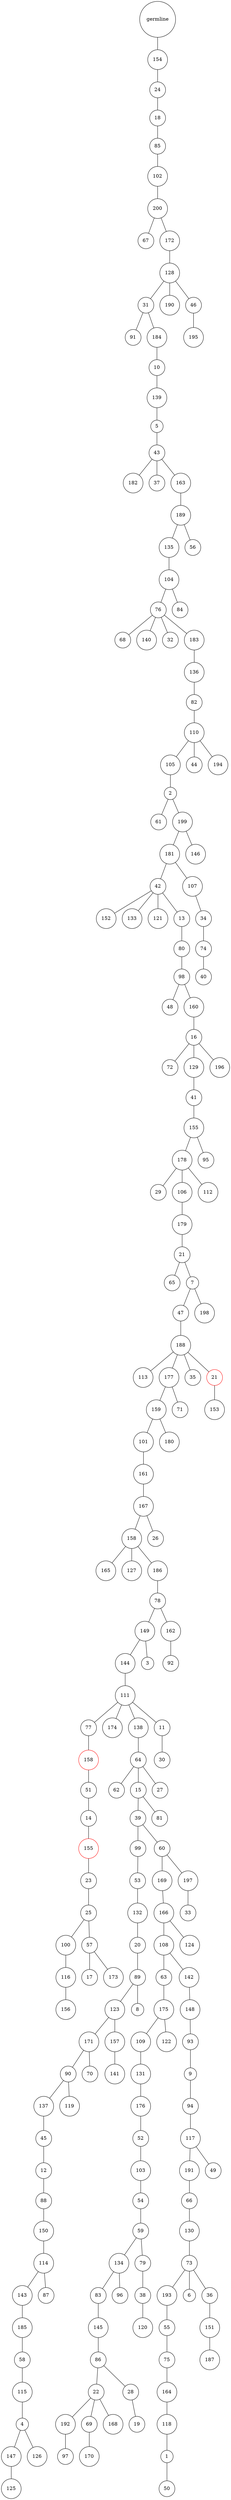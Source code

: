 graph {
	rankdir=UD;
	splines=line;
	node [shape=circle]
	"0x7f7f15084cd0" [label="germline"];
	"0x7f7f15084d00" [label="154"];
	"0x7f7f15084cd0" -- "0x7f7f15084d00" ;
	"0x7f7f15084d30" [label="24"];
	"0x7f7f15084d00" -- "0x7f7f15084d30" ;
	"0x7f7f15084d60" [label="18"];
	"0x7f7f15084d30" -- "0x7f7f15084d60" ;
	"0x7f7f15084d90" [label="85"];
	"0x7f7f15084d60" -- "0x7f7f15084d90" ;
	"0x7f7f15084dc0" [label="102"];
	"0x7f7f15084d90" -- "0x7f7f15084dc0" ;
	"0x7f7f15084df0" [label="200"];
	"0x7f7f15084dc0" -- "0x7f7f15084df0" ;
	"0x7f7f15084e20" [label="67"];
	"0x7f7f15084df0" -- "0x7f7f15084e20" ;
	"0x7f7f15084e50" [label="172"];
	"0x7f7f15084df0" -- "0x7f7f15084e50" ;
	"0x7f7f15084e80" [label="128"];
	"0x7f7f15084e50" -- "0x7f7f15084e80" ;
	"0x7f7f15084eb0" [label="31"];
	"0x7f7f15084e80" -- "0x7f7f15084eb0" ;
	"0x7f7f15084ee0" [label="91"];
	"0x7f7f15084eb0" -- "0x7f7f15084ee0" ;
	"0x7f7f15084f10" [label="184"];
	"0x7f7f15084eb0" -- "0x7f7f15084f10" ;
	"0x7f7f15084f40" [label="10"];
	"0x7f7f15084f10" -- "0x7f7f15084f40" ;
	"0x7f7f15084f70" [label="139"];
	"0x7f7f15084f40" -- "0x7f7f15084f70" ;
	"0x7f7f15084fa0" [label="5"];
	"0x7f7f15084f70" -- "0x7f7f15084fa0" ;
	"0x7f7f15084fd0" [label="43"];
	"0x7f7f15084fa0" -- "0x7f7f15084fd0" ;
	"0x7f7f15086040" [label="182"];
	"0x7f7f15084fd0" -- "0x7f7f15086040" ;
	"0x7f7f15086070" [label="37"];
	"0x7f7f15084fd0" -- "0x7f7f15086070" ;
	"0x7f7f150860a0" [label="163"];
	"0x7f7f15084fd0" -- "0x7f7f150860a0" ;
	"0x7f7f150860d0" [label="189"];
	"0x7f7f150860a0" -- "0x7f7f150860d0" ;
	"0x7f7f15086100" [label="135"];
	"0x7f7f150860d0" -- "0x7f7f15086100" ;
	"0x7f7f15086130" [label="104"];
	"0x7f7f15086100" -- "0x7f7f15086130" ;
	"0x7f7f15086160" [label="76"];
	"0x7f7f15086130" -- "0x7f7f15086160" ;
	"0x7f7f15086190" [label="68"];
	"0x7f7f15086160" -- "0x7f7f15086190" ;
	"0x7f7f150861c0" [label="140"];
	"0x7f7f15086160" -- "0x7f7f150861c0" ;
	"0x7f7f150861f0" [label="32"];
	"0x7f7f15086160" -- "0x7f7f150861f0" ;
	"0x7f7f15086220" [label="183"];
	"0x7f7f15086160" -- "0x7f7f15086220" ;
	"0x7f7f15086250" [label="136"];
	"0x7f7f15086220" -- "0x7f7f15086250" ;
	"0x7f7f15086280" [label="82"];
	"0x7f7f15086250" -- "0x7f7f15086280" ;
	"0x7f7f150862b0" [label="110"];
	"0x7f7f15086280" -- "0x7f7f150862b0" ;
	"0x7f7f150862e0" [label="105"];
	"0x7f7f150862b0" -- "0x7f7f150862e0" ;
	"0x7f7f15086310" [label="2"];
	"0x7f7f150862e0" -- "0x7f7f15086310" ;
	"0x7f7f15086340" [label="61"];
	"0x7f7f15086310" -- "0x7f7f15086340" ;
	"0x7f7f15086370" [label="199"];
	"0x7f7f15086310" -- "0x7f7f15086370" ;
	"0x7f7f150863a0" [label="181"];
	"0x7f7f15086370" -- "0x7f7f150863a0" ;
	"0x7f7f150863d0" [label="42"];
	"0x7f7f150863a0" -- "0x7f7f150863d0" ;
	"0x7f7f15086400" [label="152"];
	"0x7f7f150863d0" -- "0x7f7f15086400" ;
	"0x7f7f15086430" [label="133"];
	"0x7f7f150863d0" -- "0x7f7f15086430" ;
	"0x7f7f15086460" [label="121"];
	"0x7f7f150863d0" -- "0x7f7f15086460" ;
	"0x7f7f15086490" [label="13"];
	"0x7f7f150863d0" -- "0x7f7f15086490" ;
	"0x7f7f150864c0" [label="80"];
	"0x7f7f15086490" -- "0x7f7f150864c0" ;
	"0x7f7f150864f0" [label="98"];
	"0x7f7f150864c0" -- "0x7f7f150864f0" ;
	"0x7f7f15086520" [label="48"];
	"0x7f7f150864f0" -- "0x7f7f15086520" ;
	"0x7f7f15086550" [label="160"];
	"0x7f7f150864f0" -- "0x7f7f15086550" ;
	"0x7f7f15086580" [label="16"];
	"0x7f7f15086550" -- "0x7f7f15086580" ;
	"0x7f7f150865b0" [label="72"];
	"0x7f7f15086580" -- "0x7f7f150865b0" ;
	"0x7f7f150865e0" [label="129"];
	"0x7f7f15086580" -- "0x7f7f150865e0" ;
	"0x7f7f15086610" [label="41"];
	"0x7f7f150865e0" -- "0x7f7f15086610" ;
	"0x7f7f15086640" [label="155"];
	"0x7f7f15086610" -- "0x7f7f15086640" ;
	"0x7f7f15086670" [label="178"];
	"0x7f7f15086640" -- "0x7f7f15086670" ;
	"0x7f7f150866a0" [label="29"];
	"0x7f7f15086670" -- "0x7f7f150866a0" ;
	"0x7f7f150866d0" [label="106"];
	"0x7f7f15086670" -- "0x7f7f150866d0" ;
	"0x7f7f15086700" [label="179"];
	"0x7f7f150866d0" -- "0x7f7f15086700" ;
	"0x7f7f15086730" [label="21"];
	"0x7f7f15086700" -- "0x7f7f15086730" ;
	"0x7f7f15086760" [label="65"];
	"0x7f7f15086730" -- "0x7f7f15086760" ;
	"0x7f7f15086790" [label="7"];
	"0x7f7f15086730" -- "0x7f7f15086790" ;
	"0x7f7f150867c0" [label="47"];
	"0x7f7f15086790" -- "0x7f7f150867c0" ;
	"0x7f7f150867f0" [label="188"];
	"0x7f7f150867c0" -- "0x7f7f150867f0" ;
	"0x7f7f15086820" [label="113"];
	"0x7f7f150867f0" -- "0x7f7f15086820" ;
	"0x7f7f15086850" [label="177"];
	"0x7f7f150867f0" -- "0x7f7f15086850" ;
	"0x7f7f15086880" [label="159"];
	"0x7f7f15086850" -- "0x7f7f15086880" ;
	"0x7f7f150868b0" [label="101"];
	"0x7f7f15086880" -- "0x7f7f150868b0" ;
	"0x7f7f150868e0" [label="161"];
	"0x7f7f150868b0" -- "0x7f7f150868e0" ;
	"0x7f7f15086910" [label="167"];
	"0x7f7f150868e0" -- "0x7f7f15086910" ;
	"0x7f7f15086940" [label="158"];
	"0x7f7f15086910" -- "0x7f7f15086940" ;
	"0x7f7f15086970" [label="165"];
	"0x7f7f15086940" -- "0x7f7f15086970" ;
	"0x7f7f150869a0" [label="127"];
	"0x7f7f15086940" -- "0x7f7f150869a0" ;
	"0x7f7f150869d0" [label="186"];
	"0x7f7f15086940" -- "0x7f7f150869d0" ;
	"0x7f7f15086a00" [label="78"];
	"0x7f7f150869d0" -- "0x7f7f15086a00" ;
	"0x7f7f15086a30" [label="149"];
	"0x7f7f15086a00" -- "0x7f7f15086a30" ;
	"0x7f7f15086a60" [label="144"];
	"0x7f7f15086a30" -- "0x7f7f15086a60" ;
	"0x7f7f15086a90" [label="111"];
	"0x7f7f15086a60" -- "0x7f7f15086a90" ;
	"0x7f7f15086ac0" [label="77"];
	"0x7f7f15086a90" -- "0x7f7f15086ac0" ;
	"0x7f7f15086af0" [label="158",color="red"];
	"0x7f7f15086ac0" -- "0x7f7f15086af0" ;
	"0x7f7f15086b20" [label="51"];
	"0x7f7f15086af0" -- "0x7f7f15086b20" ;
	"0x7f7f15086b50" [label="14"];
	"0x7f7f15086b20" -- "0x7f7f15086b50" ;
	"0x7f7f15086b80" [label="155",color="red"];
	"0x7f7f15086b50" -- "0x7f7f15086b80" ;
	"0x7f7f15086bb0" [label="23"];
	"0x7f7f15086b80" -- "0x7f7f15086bb0" ;
	"0x7f7f15086be0" [label="25"];
	"0x7f7f15086bb0" -- "0x7f7f15086be0" ;
	"0x7f7f15086c10" [label="100"];
	"0x7f7f15086be0" -- "0x7f7f15086c10" ;
	"0x7f7f15086c40" [label="116"];
	"0x7f7f15086c10" -- "0x7f7f15086c40" ;
	"0x7f7f15086c70" [label="156"];
	"0x7f7f15086c40" -- "0x7f7f15086c70" ;
	"0x7f7f15086ca0" [label="57"];
	"0x7f7f15086be0" -- "0x7f7f15086ca0" ;
	"0x7f7f15086cd0" [label="17"];
	"0x7f7f15086ca0" -- "0x7f7f15086cd0" ;
	"0x7f7f15086d00" [label="173"];
	"0x7f7f15086ca0" -- "0x7f7f15086d00" ;
	"0x7f7f15086d30" [label="174"];
	"0x7f7f15086a90" -- "0x7f7f15086d30" ;
	"0x7f7f15086d60" [label="138"];
	"0x7f7f15086a90" -- "0x7f7f15086d60" ;
	"0x7f7f15086d90" [label="64"];
	"0x7f7f15086d60" -- "0x7f7f15086d90" ;
	"0x7f7f15086dc0" [label="62"];
	"0x7f7f15086d90" -- "0x7f7f15086dc0" ;
	"0x7f7f15086df0" [label="15"];
	"0x7f7f15086d90" -- "0x7f7f15086df0" ;
	"0x7f7f15086e20" [label="39"];
	"0x7f7f15086df0" -- "0x7f7f15086e20" ;
	"0x7f7f15086e50" [label="99"];
	"0x7f7f15086e20" -- "0x7f7f15086e50" ;
	"0x7f7f15086e80" [label="53"];
	"0x7f7f15086e50" -- "0x7f7f15086e80" ;
	"0x7f7f15086eb0" [label="132"];
	"0x7f7f15086e80" -- "0x7f7f15086eb0" ;
	"0x7f7f15086ee0" [label="20"];
	"0x7f7f15086eb0" -- "0x7f7f15086ee0" ;
	"0x7f7f15086f10" [label="89"];
	"0x7f7f15086ee0" -- "0x7f7f15086f10" ;
	"0x7f7f15086f40" [label="123"];
	"0x7f7f15086f10" -- "0x7f7f15086f40" ;
	"0x7f7f15086f70" [label="171"];
	"0x7f7f15086f40" -- "0x7f7f15086f70" ;
	"0x7f7f15086fa0" [label="90"];
	"0x7f7f15086f70" -- "0x7f7f15086fa0" ;
	"0x7f7f15086fd0" [label="137"];
	"0x7f7f15086fa0" -- "0x7f7f15086fd0" ;
	"0x7f7f15089040" [label="45"];
	"0x7f7f15086fd0" -- "0x7f7f15089040" ;
	"0x7f7f15089070" [label="12"];
	"0x7f7f15089040" -- "0x7f7f15089070" ;
	"0x7f7f150890a0" [label="88"];
	"0x7f7f15089070" -- "0x7f7f150890a0" ;
	"0x7f7f150890d0" [label="150"];
	"0x7f7f150890a0" -- "0x7f7f150890d0" ;
	"0x7f7f15089100" [label="114"];
	"0x7f7f150890d0" -- "0x7f7f15089100" ;
	"0x7f7f15089130" [label="143"];
	"0x7f7f15089100" -- "0x7f7f15089130" ;
	"0x7f7f15089160" [label="185"];
	"0x7f7f15089130" -- "0x7f7f15089160" ;
	"0x7f7f15089190" [label="58"];
	"0x7f7f15089160" -- "0x7f7f15089190" ;
	"0x7f7f150891c0" [label="115"];
	"0x7f7f15089190" -- "0x7f7f150891c0" ;
	"0x7f7f150891f0" [label="4"];
	"0x7f7f150891c0" -- "0x7f7f150891f0" ;
	"0x7f7f15089220" [label="147"];
	"0x7f7f150891f0" -- "0x7f7f15089220" ;
	"0x7f7f15089250" [label="125"];
	"0x7f7f15089220" -- "0x7f7f15089250" ;
	"0x7f7f15089280" [label="126"];
	"0x7f7f150891f0" -- "0x7f7f15089280" ;
	"0x7f7f150892b0" [label="87"];
	"0x7f7f15089100" -- "0x7f7f150892b0" ;
	"0x7f7f150892e0" [label="119"];
	"0x7f7f15086fa0" -- "0x7f7f150892e0" ;
	"0x7f7f15089310" [label="70"];
	"0x7f7f15086f70" -- "0x7f7f15089310" ;
	"0x7f7f15089340" [label="157"];
	"0x7f7f15086f40" -- "0x7f7f15089340" ;
	"0x7f7f15089370" [label="141"];
	"0x7f7f15089340" -- "0x7f7f15089370" ;
	"0x7f7f150893a0" [label="8"];
	"0x7f7f15086f10" -- "0x7f7f150893a0" ;
	"0x7f7f150893d0" [label="60"];
	"0x7f7f15086e20" -- "0x7f7f150893d0" ;
	"0x7f7f15089400" [label="169"];
	"0x7f7f150893d0" -- "0x7f7f15089400" ;
	"0x7f7f15089430" [label="166"];
	"0x7f7f15089400" -- "0x7f7f15089430" ;
	"0x7f7f15089460" [label="108"];
	"0x7f7f15089430" -- "0x7f7f15089460" ;
	"0x7f7f15089490" [label="63"];
	"0x7f7f15089460" -- "0x7f7f15089490" ;
	"0x7f7f150894c0" [label="175"];
	"0x7f7f15089490" -- "0x7f7f150894c0" ;
	"0x7f7f150894f0" [label="109"];
	"0x7f7f150894c0" -- "0x7f7f150894f0" ;
	"0x7f7f15089520" [label="131"];
	"0x7f7f150894f0" -- "0x7f7f15089520" ;
	"0x7f7f15089550" [label="176"];
	"0x7f7f15089520" -- "0x7f7f15089550" ;
	"0x7f7f15089580" [label="52"];
	"0x7f7f15089550" -- "0x7f7f15089580" ;
	"0x7f7f150895b0" [label="103"];
	"0x7f7f15089580" -- "0x7f7f150895b0" ;
	"0x7f7f150895e0" [label="54"];
	"0x7f7f150895b0" -- "0x7f7f150895e0" ;
	"0x7f7f15089610" [label="59"];
	"0x7f7f150895e0" -- "0x7f7f15089610" ;
	"0x7f7f15089640" [label="134"];
	"0x7f7f15089610" -- "0x7f7f15089640" ;
	"0x7f7f15089670" [label="83"];
	"0x7f7f15089640" -- "0x7f7f15089670" ;
	"0x7f7f150896a0" [label="145"];
	"0x7f7f15089670" -- "0x7f7f150896a0" ;
	"0x7f7f150896d0" [label="86"];
	"0x7f7f150896a0" -- "0x7f7f150896d0" ;
	"0x7f7f15089700" [label="22"];
	"0x7f7f150896d0" -- "0x7f7f15089700" ;
	"0x7f7f15089730" [label="192"];
	"0x7f7f15089700" -- "0x7f7f15089730" ;
	"0x7f7f15089760" [label="97"];
	"0x7f7f15089730" -- "0x7f7f15089760" ;
	"0x7f7f15089790" [label="69"];
	"0x7f7f15089700" -- "0x7f7f15089790" ;
	"0x7f7f150897c0" [label="170"];
	"0x7f7f15089790" -- "0x7f7f150897c0" ;
	"0x7f7f150897f0" [label="168"];
	"0x7f7f15089700" -- "0x7f7f150897f0" ;
	"0x7f7f15089820" [label="28"];
	"0x7f7f150896d0" -- "0x7f7f15089820" ;
	"0x7f7f15089850" [label="19"];
	"0x7f7f15089820" -- "0x7f7f15089850" ;
	"0x7f7f15089880" [label="96"];
	"0x7f7f15089640" -- "0x7f7f15089880" ;
	"0x7f7f150898b0" [label="79"];
	"0x7f7f15089610" -- "0x7f7f150898b0" ;
	"0x7f7f150898e0" [label="38"];
	"0x7f7f150898b0" -- "0x7f7f150898e0" ;
	"0x7f7f15089910" [label="120"];
	"0x7f7f150898e0" -- "0x7f7f15089910" ;
	"0x7f7f15089940" [label="122"];
	"0x7f7f150894c0" -- "0x7f7f15089940" ;
	"0x7f7f15089970" [label="142"];
	"0x7f7f15089460" -- "0x7f7f15089970" ;
	"0x7f7f150899a0" [label="148"];
	"0x7f7f15089970" -- "0x7f7f150899a0" ;
	"0x7f7f150899d0" [label="93"];
	"0x7f7f150899a0" -- "0x7f7f150899d0" ;
	"0x7f7f15089a00" [label="9"];
	"0x7f7f150899d0" -- "0x7f7f15089a00" ;
	"0x7f7f15089a30" [label="94"];
	"0x7f7f15089a00" -- "0x7f7f15089a30" ;
	"0x7f7f15089a60" [label="117"];
	"0x7f7f15089a30" -- "0x7f7f15089a60" ;
	"0x7f7f15089a90" [label="191"];
	"0x7f7f15089a60" -- "0x7f7f15089a90" ;
	"0x7f7f15089ac0" [label="66"];
	"0x7f7f15089a90" -- "0x7f7f15089ac0" ;
	"0x7f7f15089af0" [label="130"];
	"0x7f7f15089ac0" -- "0x7f7f15089af0" ;
	"0x7f7f15089b20" [label="73"];
	"0x7f7f15089af0" -- "0x7f7f15089b20" ;
	"0x7f7f15089b50" [label="193"];
	"0x7f7f15089b20" -- "0x7f7f15089b50" ;
	"0x7f7f15089b80" [label="55"];
	"0x7f7f15089b50" -- "0x7f7f15089b80" ;
	"0x7f7f15089bb0" [label="75"];
	"0x7f7f15089b80" -- "0x7f7f15089bb0" ;
	"0x7f7f15089be0" [label="164"];
	"0x7f7f15089bb0" -- "0x7f7f15089be0" ;
	"0x7f7f15089c10" [label="118"];
	"0x7f7f15089be0" -- "0x7f7f15089c10" ;
	"0x7f7f15089c40" [label="1"];
	"0x7f7f15089c10" -- "0x7f7f15089c40" ;
	"0x7f7f15089c70" [label="50"];
	"0x7f7f15089c40" -- "0x7f7f15089c70" ;
	"0x7f7f15089ca0" [label="6"];
	"0x7f7f15089b20" -- "0x7f7f15089ca0" ;
	"0x7f7f15089cd0" [label="36"];
	"0x7f7f15089b20" -- "0x7f7f15089cd0" ;
	"0x7f7f15089d00" [label="151"];
	"0x7f7f15089cd0" -- "0x7f7f15089d00" ;
	"0x7f7f15089d30" [label="187"];
	"0x7f7f15089d00" -- "0x7f7f15089d30" ;
	"0x7f7f15089d60" [label="49"];
	"0x7f7f15089a60" -- "0x7f7f15089d60" ;
	"0x7f7f15089d90" [label="124"];
	"0x7f7f15089430" -- "0x7f7f15089d90" ;
	"0x7f7f15089dc0" [label="197"];
	"0x7f7f150893d0" -- "0x7f7f15089dc0" ;
	"0x7f7f15089df0" [label="33"];
	"0x7f7f15089dc0" -- "0x7f7f15089df0" ;
	"0x7f7f15089e20" [label="81"];
	"0x7f7f15086df0" -- "0x7f7f15089e20" ;
	"0x7f7f15089e50" [label="27"];
	"0x7f7f15086d90" -- "0x7f7f15089e50" ;
	"0x7f7f15089e80" [label="11"];
	"0x7f7f15086a90" -- "0x7f7f15089e80" ;
	"0x7f7f15089eb0" [label="30"];
	"0x7f7f15089e80" -- "0x7f7f15089eb0" ;
	"0x7f7f15089ee0" [label="3"];
	"0x7f7f15086a30" -- "0x7f7f15089ee0" ;
	"0x7f7f15089f10" [label="162"];
	"0x7f7f15086a00" -- "0x7f7f15089f10" ;
	"0x7f7f15089f40" [label="92"];
	"0x7f7f15089f10" -- "0x7f7f15089f40" ;
	"0x7f7f15089f70" [label="26"];
	"0x7f7f15086910" -- "0x7f7f15089f70" ;
	"0x7f7f15089fa0" [label="180"];
	"0x7f7f15086880" -- "0x7f7f15089fa0" ;
	"0x7f7f15089fd0" [label="71"];
	"0x7f7f15086850" -- "0x7f7f15089fd0" ;
	"0x7f7f1509e040" [label="35"];
	"0x7f7f150867f0" -- "0x7f7f1509e040" ;
	"0x7f7f1509e070" [label="21",color="red"];
	"0x7f7f150867f0" -- "0x7f7f1509e070" ;
	"0x7f7f1509e0a0" [label="153"];
	"0x7f7f1509e070" -- "0x7f7f1509e0a0" ;
	"0x7f7f1509e0d0" [label="198"];
	"0x7f7f15086790" -- "0x7f7f1509e0d0" ;
	"0x7f7f1509e100" [label="112"];
	"0x7f7f15086670" -- "0x7f7f1509e100" ;
	"0x7f7f1509e130" [label="95"];
	"0x7f7f15086640" -- "0x7f7f1509e130" ;
	"0x7f7f1509e160" [label="196"];
	"0x7f7f15086580" -- "0x7f7f1509e160" ;
	"0x7f7f1509e190" [label="107"];
	"0x7f7f150863a0" -- "0x7f7f1509e190" ;
	"0x7f7f1509e1c0" [label="34"];
	"0x7f7f1509e190" -- "0x7f7f1509e1c0" ;
	"0x7f7f1509e1f0" [label="74"];
	"0x7f7f1509e1c0" -- "0x7f7f1509e1f0" ;
	"0x7f7f1509e220" [label="40"];
	"0x7f7f1509e1f0" -- "0x7f7f1509e220" ;
	"0x7f7f1509e250" [label="146"];
	"0x7f7f15086370" -- "0x7f7f1509e250" ;
	"0x7f7f1509e280" [label="44"];
	"0x7f7f150862b0" -- "0x7f7f1509e280" ;
	"0x7f7f1509e2b0" [label="194"];
	"0x7f7f150862b0" -- "0x7f7f1509e2b0" ;
	"0x7f7f1509e2e0" [label="84"];
	"0x7f7f15086130" -- "0x7f7f1509e2e0" ;
	"0x7f7f1509e310" [label="56"];
	"0x7f7f150860d0" -- "0x7f7f1509e310" ;
	"0x7f7f1509e340" [label="190"];
	"0x7f7f15084e80" -- "0x7f7f1509e340" ;
	"0x7f7f1509e370" [label="46"];
	"0x7f7f15084e80" -- "0x7f7f1509e370" ;
	"0x7f7f1509e3a0" [label="195"];
	"0x7f7f1509e370" -- "0x7f7f1509e3a0" ;
}
